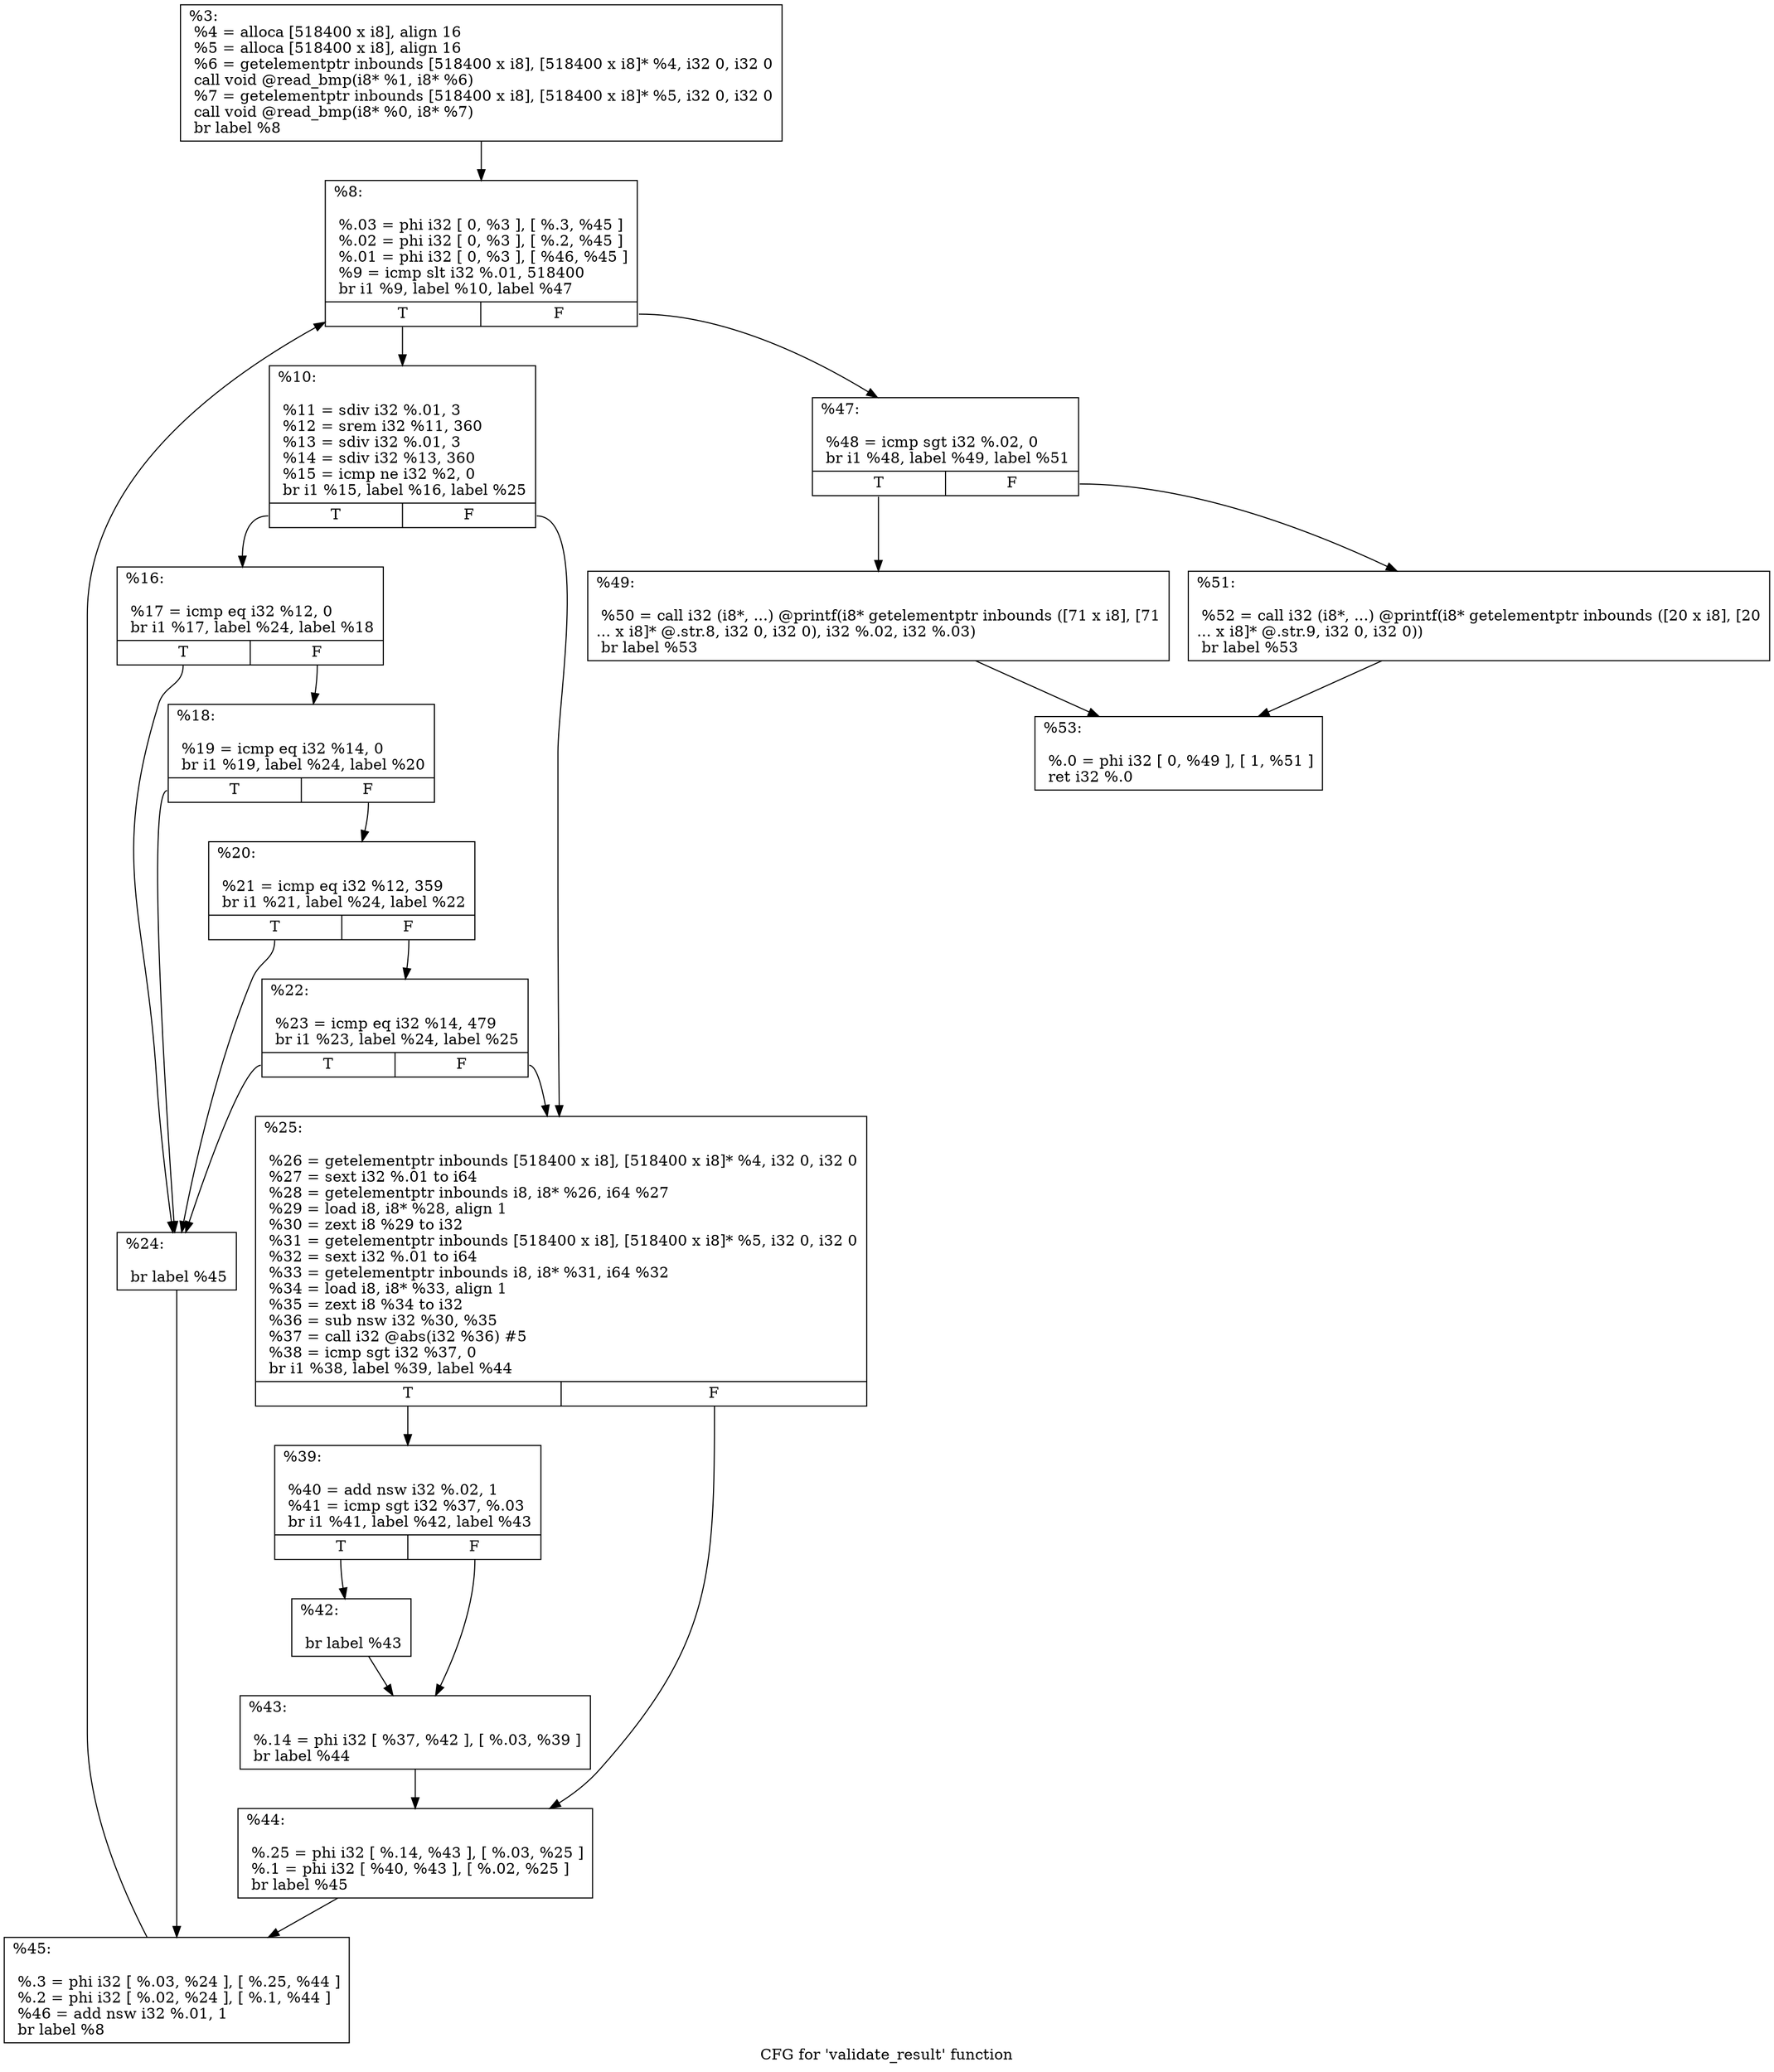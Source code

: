 digraph "CFG for 'validate_result' function" {
	label="CFG for 'validate_result' function";

	Node0x48e2390 [shape=record,label="{%3:\l  %4 = alloca [518400 x i8], align 16\l  %5 = alloca [518400 x i8], align 16\l  %6 = getelementptr inbounds [518400 x i8], [518400 x i8]* %4, i32 0, i32 0\l  call void @read_bmp(i8* %1, i8* %6)\l  %7 = getelementptr inbounds [518400 x i8], [518400 x i8]* %5, i32 0, i32 0\l  call void @read_bmp(i8* %0, i8* %7)\l  br label %8\l}"];
	Node0x48e2390 -> Node0x48e23e0;
	Node0x48e23e0 [shape=record,label="{%8:\l\l  %.03 = phi i32 [ 0, %3 ], [ %.3, %45 ]\l  %.02 = phi i32 [ 0, %3 ], [ %.2, %45 ]\l  %.01 = phi i32 [ 0, %3 ], [ %46, %45 ]\l  %9 = icmp slt i32 %.01, 518400\l  br i1 %9, label %10, label %47\l|{<s0>T|<s1>F}}"];
	Node0x48e23e0:s0 -> Node0x48e2430;
	Node0x48e23e0:s1 -> Node0x48e27f0;
	Node0x48e2430 [shape=record,label="{%10:\l\l  %11 = sdiv i32 %.01, 3\l  %12 = srem i32 %11, 360\l  %13 = sdiv i32 %.01, 3\l  %14 = sdiv i32 %13, 360\l  %15 = icmp ne i32 %2, 0\l  br i1 %15, label %16, label %25\l|{<s0>T|<s1>F}}"];
	Node0x48e2430:s0 -> Node0x48e2480;
	Node0x48e2430:s1 -> Node0x48e2610;
	Node0x48e2480 [shape=record,label="{%16:\l\l  %17 = icmp eq i32 %12, 0\l  br i1 %17, label %24, label %18\l|{<s0>T|<s1>F}}"];
	Node0x48e2480:s0 -> Node0x48e25c0;
	Node0x48e2480:s1 -> Node0x48e24d0;
	Node0x48e24d0 [shape=record,label="{%18:\l\l  %19 = icmp eq i32 %14, 0\l  br i1 %19, label %24, label %20\l|{<s0>T|<s1>F}}"];
	Node0x48e24d0:s0 -> Node0x48e25c0;
	Node0x48e24d0:s1 -> Node0x48e2520;
	Node0x48e2520 [shape=record,label="{%20:\l\l  %21 = icmp eq i32 %12, 359\l  br i1 %21, label %24, label %22\l|{<s0>T|<s1>F}}"];
	Node0x48e2520:s0 -> Node0x48e25c0;
	Node0x48e2520:s1 -> Node0x48e2570;
	Node0x48e2570 [shape=record,label="{%22:\l\l  %23 = icmp eq i32 %14, 479\l  br i1 %23, label %24, label %25\l|{<s0>T|<s1>F}}"];
	Node0x48e2570:s0 -> Node0x48e25c0;
	Node0x48e2570:s1 -> Node0x48e2610;
	Node0x48e25c0 [shape=record,label="{%24:\l\l  br label %45\l}"];
	Node0x48e25c0 -> Node0x48e27a0;
	Node0x48e2610 [shape=record,label="{%25:\l\l  %26 = getelementptr inbounds [518400 x i8], [518400 x i8]* %4, i32 0, i32 0\l  %27 = sext i32 %.01 to i64\l  %28 = getelementptr inbounds i8, i8* %26, i64 %27\l  %29 = load i8, i8* %28, align 1\l  %30 = zext i8 %29 to i32\l  %31 = getelementptr inbounds [518400 x i8], [518400 x i8]* %5, i32 0, i32 0\l  %32 = sext i32 %.01 to i64\l  %33 = getelementptr inbounds i8, i8* %31, i64 %32\l  %34 = load i8, i8* %33, align 1\l  %35 = zext i8 %34 to i32\l  %36 = sub nsw i32 %30, %35\l  %37 = call i32 @abs(i32 %36) #5\l  %38 = icmp sgt i32 %37, 0\l  br i1 %38, label %39, label %44\l|{<s0>T|<s1>F}}"];
	Node0x48e2610:s0 -> Node0x48e2660;
	Node0x48e2610:s1 -> Node0x48e2750;
	Node0x48e2660 [shape=record,label="{%39:\l\l  %40 = add nsw i32 %.02, 1\l  %41 = icmp sgt i32 %37, %.03\l  br i1 %41, label %42, label %43\l|{<s0>T|<s1>F}}"];
	Node0x48e2660:s0 -> Node0x48e26b0;
	Node0x48e2660:s1 -> Node0x48e2700;
	Node0x48e26b0 [shape=record,label="{%42:\l\l  br label %43\l}"];
	Node0x48e26b0 -> Node0x48e2700;
	Node0x48e2700 [shape=record,label="{%43:\l\l  %.14 = phi i32 [ %37, %42 ], [ %.03, %39 ]\l  br label %44\l}"];
	Node0x48e2700 -> Node0x48e2750;
	Node0x48e2750 [shape=record,label="{%44:\l\l  %.25 = phi i32 [ %.14, %43 ], [ %.03, %25 ]\l  %.1 = phi i32 [ %40, %43 ], [ %.02, %25 ]\l  br label %45\l}"];
	Node0x48e2750 -> Node0x48e27a0;
	Node0x48e27a0 [shape=record,label="{%45:\l\l  %.3 = phi i32 [ %.03, %24 ], [ %.25, %44 ]\l  %.2 = phi i32 [ %.02, %24 ], [ %.1, %44 ]\l  %46 = add nsw i32 %.01, 1\l  br label %8\l}"];
	Node0x48e27a0 -> Node0x48e23e0;
	Node0x48e27f0 [shape=record,label="{%47:\l\l  %48 = icmp sgt i32 %.02, 0\l  br i1 %48, label %49, label %51\l|{<s0>T|<s1>F}}"];
	Node0x48e27f0:s0 -> Node0x48e2840;
	Node0x48e27f0:s1 -> Node0x48e2890;
	Node0x48e2840 [shape=record,label="{%49:\l\l  %50 = call i32 (i8*, ...) @printf(i8* getelementptr inbounds ([71 x i8], [71\l... x i8]* @.str.8, i32 0, i32 0), i32 %.02, i32 %.03)\l  br label %53\l}"];
	Node0x48e2840 -> Node0x48e28e0;
	Node0x48e2890 [shape=record,label="{%51:\l\l  %52 = call i32 (i8*, ...) @printf(i8* getelementptr inbounds ([20 x i8], [20\l... x i8]* @.str.9, i32 0, i32 0))\l  br label %53\l}"];
	Node0x48e2890 -> Node0x48e28e0;
	Node0x48e28e0 [shape=record,label="{%53:\l\l  %.0 = phi i32 [ 0, %49 ], [ 1, %51 ]\l  ret i32 %.0\l}"];
}
